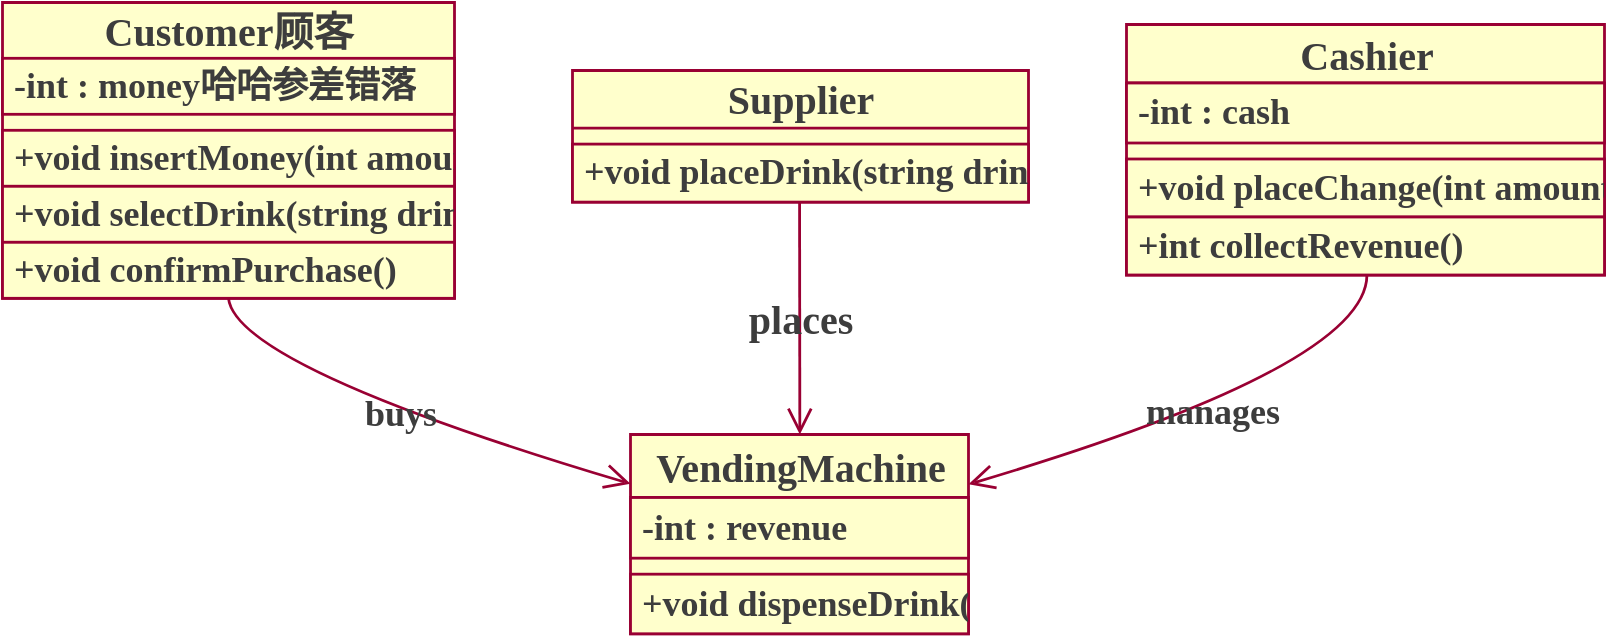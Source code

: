 <mxfile version="24.2.0" type="github">
  <diagram name="第 1 页" id="VYdLFaJAP4kFVj9BPcVq">
    <mxGraphModel dx="1123" dy="747" grid="0" gridSize="10" guides="1" tooltips="1" connect="1" arrows="1" fold="1" page="0" pageScale="1" pageWidth="827" pageHeight="1169" background="none" math="0" shadow="0">
      <root>
        <mxCell id="0" />
        <mxCell id="1" parent="0" />
        <mxCell id="P23xTzHWZnVeG8Gc9Mip-91" value="Customer顾客" style="swimlane;fontStyle=1;align=center;verticalAlign=middle;childLayout=stackLayout;horizontal=1;startSize=27.9;horizontalStack=0;resizeParent=1;resizeParentMax=0;resizeLast=0;collapsible=0;marginBottom=0;strokeColor=#990033;fillColor=#FFFFCC;swimlaneFillColor=#FFFFCC;textShadow=0;fontFamily=文泉驿点阵宋体16px;fontColor=#3D3D3D;fontSize=20;spacingRight=0;labelBorderColor=none;labelBackgroundColor=none;html=1;strokeWidth=1.4;container=0;" parent="1" vertex="1">
          <mxGeometry x="21" y="171" width="226" height="147.9" as="geometry" />
        </mxCell>
        <mxCell id="P23xTzHWZnVeG8Gc9Mip-97" value="Supplier" style="swimlane;fontStyle=1;align=center;verticalAlign=middle;childLayout=stackLayout;horizontal=1;startSize=28.8;horizontalStack=0;resizeParent=1;resizeParentMax=0;resizeLast=0;collapsible=0;marginBottom=0;strokeColor=#990033;fillColor=#FFFFCC;swimlaneFillColor=#FFFFCC;textShadow=0;fontFamily=文泉驿点阵宋体16px;fontSize=20;spacingRight=0;labelBorderColor=none;labelBackgroundColor=none;html=1;strokeWidth=1.4;fontColor=#3D3D3D;container=0;" parent="1" vertex="1">
          <mxGeometry x="306" y="205" width="228" height="65.8" as="geometry" />
        </mxCell>
        <mxCell id="P23xTzHWZnVeG8Gc9Mip-100" value="Cashier" style="swimlane;fontStyle=1;align=center;verticalAlign=middle;childLayout=stackLayout;horizontal=1;startSize=29.25;horizontalStack=0;resizeParent=1;resizeParentMax=0;resizeLast=0;collapsible=0;marginBottom=0;strokeColor=#990033;fillColor=#FFFFCC;swimlaneFillColor=#FFFFCC;textShadow=0;fontFamily=文泉驿点阵宋体16px;fontSize=20;spacingRight=0;labelBorderColor=none;labelBackgroundColor=none;html=1;strokeWidth=1.4;fontColor=#3D3D3D;container=0;" parent="1" vertex="1">
          <mxGeometry x="583" y="182" width="239" height="125.25" as="geometry" />
        </mxCell>
        <mxCell id="P23xTzHWZnVeG8Gc9Mip-105" value="VendingMachine" style="swimlane;fontStyle=1;align=center;verticalAlign=middle;childLayout=stackLayout;horizontal=1;startSize=31.5;horizontalStack=0;resizeParent=1;resizeParentMax=0;resizeLast=0;collapsible=0;marginBottom=0;strokeColor=#990033;fillColor=#FFFFCC;swimlaneFillColor=#FFFFCC;textShadow=0;fontFamily=文泉驿点阵宋体16px;fontSize=20;spacingRight=0;labelBorderColor=none;labelBackgroundColor=none;html=1;strokeWidth=1.4;fontColor=#3D3D3D;container=0;" parent="1" vertex="1">
          <mxGeometry x="335" y="387" width="169" height="99.64" as="geometry" />
        </mxCell>
        <mxCell id="P23xTzHWZnVeG8Gc9Mip-109" value="buys" style="curved=1;startArrow=none;endArrow=open;exitX=0.5;exitY=0.997;entryX=0.001;entryY=0.248;rounded=0;endFill=0;endSize=10;strokeColor=#990033;textShadow=0;fontFamily=文泉驿点阵宋体16px;verticalAlign=middle;spacingRight=0;labelBorderColor=none;labelBackgroundColor=none;html=1;fontSize=18;strokeWidth=1.4;fontStyle=1;fontColor=#3D3D3D;" parent="1" source="P23xTzHWZnVeG8Gc9Mip-91" target="P23xTzHWZnVeG8Gc9Mip-105" edge="1">
          <mxGeometry relative="1" as="geometry">
            <Array as="points">
              <mxPoint x="138" y="353" />
            </Array>
          </mxGeometry>
        </mxCell>
        <mxCell id="P23xTzHWZnVeG8Gc9Mip-110" value="places" style="curved=1;startArrow=none;endArrow=open;exitX=0.498;exitY=0.997;entryX=0.501;entryY=0;rounded=0;endFill=0;endSize=10;strokeColor=#990033;textShadow=0;fontFamily=文泉驿点阵宋体16px;verticalAlign=middle;spacingRight=0;labelBorderColor=none;labelBackgroundColor=none;html=1;fontSize=20;strokeWidth=1.4;fontStyle=1;fontColor=#3D3D3D;" parent="1" source="P23xTzHWZnVeG8Gc9Mip-97" target="P23xTzHWZnVeG8Gc9Mip-105" edge="1">
          <mxGeometry relative="1" as="geometry">
            <Array as="points" />
          </mxGeometry>
        </mxCell>
        <mxCell id="P23xTzHWZnVeG8Gc9Mip-111" value="manages" style="curved=1;startArrow=none;endArrow=open;exitX=0.503;exitY=1.002;entryX=1.0;entryY=0.25;rounded=0;endFill=0;endSize=10;strokeColor=#990033;textShadow=0;fontFamily=文泉驿点阵宋体16px;verticalAlign=middle;spacingRight=0;labelBorderColor=none;labelBackgroundColor=none;html=1;fontSize=18;strokeWidth=1.4;fontStyle=1;fontColor=#3D3D3D;" parent="1" source="P23xTzHWZnVeG8Gc9Mip-100" target="P23xTzHWZnVeG8Gc9Mip-105" edge="1">
          <mxGeometry relative="1" as="geometry">
            <Array as="points">
              <mxPoint x="703" y="353" />
            </Array>
          </mxGeometry>
        </mxCell>
        <mxCell id="P23xTzHWZnVeG8Gc9Mip-92" value="-int : money哈哈参差错落" style="text;strokeColor=#990033;fillColor=#FFFFCC;align=left;verticalAlign=middle;spacingLeft=4;spacingRight=0;overflow=hidden;rotatable=0;points=[[0,0.5],[1,0.5]];portConstraint=eastwest;textShadow=0;fontFamily=文泉驿点阵宋体16px;labelBorderColor=none;labelBackgroundColor=none;html=1;fontSize=18;strokeWidth=1.4;horizontal=1;fontStyle=1;fontColor=#3D3D3D;container=0;" parent="1" vertex="1">
          <mxGeometry x="21" y="198.9" width="226" height="28" as="geometry" />
        </mxCell>
        <mxCell id="P23xTzHWZnVeG8Gc9Mip-93" value="" style="line;strokeWidth=1.4;fillColor=#FFFFCC;align=left;verticalAlign=middle;spacingTop=-1;spacingLeft=3;spacingRight=0;rotatable=0;labelPosition=right;points=[];portConstraint=eastwest;strokeColor=none;textShadow=0;fontFamily=文泉驿点阵宋体16px;labelBorderColor=none;labelBackgroundColor=none;html=1;fontSize=18;fontStyle=1;fontColor=#3D3D3D;container=0;" parent="1" vertex="1">
          <mxGeometry x="21" y="226.9" width="226" height="8" as="geometry" />
        </mxCell>
        <mxCell id="P23xTzHWZnVeG8Gc9Mip-94" value="+void insertMoney(int amount)" style="text;strokeColor=#990033;fillColor=#FFFFCC;align=left;verticalAlign=middle;spacingLeft=4;spacingRight=0;overflow=hidden;rotatable=0;points=[[0,0.5],[1,0.5]];portConstraint=eastwest;swimlaneFillColor=#FFFFCC;textShadow=0;fontFamily=文泉驿点阵宋体16px;labelBorderColor=none;labelBackgroundColor=none;html=1;fontSize=18;strokeWidth=1.4;fontStyle=1;fontColor=#3D3D3D;container=0;" parent="1" vertex="1">
          <mxGeometry x="21" y="234.9" width="226" height="28" as="geometry" />
        </mxCell>
        <mxCell id="P23xTzHWZnVeG8Gc9Mip-95" value="+void selectDrink(string drink)" style="text;strokeColor=#990033;fillColor=#FFFFCC;align=left;verticalAlign=middle;spacingLeft=4;spacingRight=0;overflow=hidden;rotatable=0;points=[[0,0.5],[1,0.5]];portConstraint=eastwest;swimlaneFillColor=#FFFFCC;textShadow=0;fontFamily=文泉驿点阵宋体16px;labelBorderColor=none;labelBackgroundColor=none;html=1;fontSize=18;strokeWidth=1.4;fontStyle=1;fontColor=#3D3D3D;container=0;" parent="1" vertex="1">
          <mxGeometry x="21" y="262.9" width="226" height="28" as="geometry" />
        </mxCell>
        <mxCell id="P23xTzHWZnVeG8Gc9Mip-96" value="+void confirmPurchase()" style="text;strokeColor=#990033;fillColor=#FFFFCC;align=left;verticalAlign=middle;spacingLeft=4;spacingRight=0;overflow=hidden;rotatable=0;points=[[0,0.5],[1,0.5]];portConstraint=eastwest;swimlaneFillColor=#FFFFCC;textShadow=0;fontFamily=文泉驿点阵宋体16px;labelBorderColor=none;labelBackgroundColor=none;html=1;fontSize=18;strokeWidth=1.4;fontStyle=1;fontColor=#3D3D3D;container=0;" parent="1" vertex="1">
          <mxGeometry x="21" y="290.9" width="226" height="28" as="geometry" />
        </mxCell>
        <mxCell id="P23xTzHWZnVeG8Gc9Mip-98" value="" style="line;strokeWidth=1.4;fillColor=#FFFFCC;align=left;verticalAlign=middle;spacingTop=-1;spacingLeft=3;spacingRight=0;rotatable=0;labelPosition=right;points=[];portConstraint=eastwest;strokeColor=none;swimlaneFillColor=#FFFFCC;textShadow=0;fontFamily=文泉驿点阵宋体16px;labelBorderColor=none;labelBackgroundColor=none;html=1;fontSize=18;fontStyle=1;fontColor=#3D3D3D;container=0;" parent="1" vertex="1">
          <mxGeometry x="306" y="233.8" width="228" height="8" as="geometry" />
        </mxCell>
        <mxCell id="P23xTzHWZnVeG8Gc9Mip-99" value="+void placeDrink(string drink)" style="text;strokeColor=#990033;fillColor=#FFFFCC;align=left;verticalAlign=middle;spacingLeft=4;spacingRight=0;overflow=hidden;rotatable=0;points=[[0,0.5],[1,0.5]];portConstraint=eastwest;swimlaneFillColor=#FFFFCC;textShadow=0;fontFamily=文泉驿点阵宋体16px;labelBorderColor=none;labelBackgroundColor=none;html=1;fontSize=18;strokeWidth=1.4;fontStyle=1;fontColor=#3D3D3D;container=0;" parent="1" vertex="1">
          <mxGeometry x="306" y="241.8" width="228" height="29" as="geometry" />
        </mxCell>
        <mxCell id="P23xTzHWZnVeG8Gc9Mip-112" value="" style="edgeStyle=orthogonalEdgeStyle;rounded=0;orthogonalLoop=1;jettySize=auto;exitX=1;exitY=0.5;exitDx=0;exitDy=0;entryX=1.001;entryY=0.544;entryDx=0;entryDy=0;entryPerimeter=0;spacingRight=0;labelBorderColor=none;labelBackgroundColor=none;fontFamily=文泉驿点阵宋体16px;html=1;fontSize=18;strokeWidth=1.4;fontStyle=1;fontColor=#3D3D3D;" parent="1" source="P23xTzHWZnVeG8Gc9Mip-97" target="P23xTzHWZnVeG8Gc9Mip-98" edge="1">
          <mxGeometry relative="1" as="geometry" />
        </mxCell>
        <mxCell id="P23xTzHWZnVeG8Gc9Mip-101" value="-int : cash" style="text;strokeColor=#990033;fillColor=#FFFFCC;align=left;verticalAlign=middle;spacingLeft=4;spacingRight=0;overflow=hidden;rotatable=1;points=[[0,0.5],[1,0.5]];portConstraint=eastwest;swimlaneFillColor=#FFFFCC;textShadow=0;fontFamily=文泉驿点阵宋体16px;labelBorderColor=none;labelBackgroundColor=none;html=1;fontSize=18;strokeWidth=1.4;fontStyle=1;fontColor=#3D3D3D;movable=1;resizable=1;deletable=1;editable=1;locked=0;connectable=1;container=0;" parent="1" vertex="1">
          <mxGeometry x="583" y="211.25" width="239" height="30" as="geometry" />
        </mxCell>
        <mxCell id="P23xTzHWZnVeG8Gc9Mip-102" value="" style="line;strokeWidth=1.4;fillColor=#FFFFCC;align=left;verticalAlign=middle;spacingTop=-1;spacingLeft=3;spacingRight=0;rotatable=0;labelPosition=right;points=[];portConstraint=eastwest;strokeColor=none;swimlaneFillColor=#FFFFCC;textShadow=0;fontFamily=文泉驿点阵宋体16px;labelBorderColor=none;labelBackgroundColor=none;html=1;fontSize=18;fontStyle=1;fontColor=#3D3D3D;container=0;" parent="1" vertex="1">
          <mxGeometry x="583" y="241.25" width="239" height="8" as="geometry" />
        </mxCell>
        <mxCell id="P23xTzHWZnVeG8Gc9Mip-103" value="+void placeChange(int amount)" style="text;strokeColor=#990033;fillColor=#FFFFCC;align=left;verticalAlign=middle;spacingLeft=4;spacingRight=0;overflow=hidden;rotatable=0;points=[[0,0.5],[1,0.5]];portConstraint=eastwest;swimlaneFillColor=#FFFFCC;textShadow=0;fontFamily=文泉驿点阵宋体16px;labelBorderColor=none;labelBackgroundColor=none;html=1;fontSize=18;strokeWidth=1.4;fontStyle=1;fontColor=#3D3D3D;container=0;" parent="1" vertex="1">
          <mxGeometry x="583" y="249.25" width="239" height="29" as="geometry" />
        </mxCell>
        <mxCell id="P23xTzHWZnVeG8Gc9Mip-104" value="+int collectRevenue()" style="text;strokeColor=#990033;fillColor=#FFFFCC;align=left;verticalAlign=middle;spacingLeft=4;spacingRight=0;overflow=hidden;rotatable=0;points=[[0,0.5],[1,0.5]];portConstraint=eastwest;swimlaneFillColor=#FFFFCC;textShadow=0;fontFamily=文泉驿点阵宋体16px;labelBorderColor=none;labelBackgroundColor=none;html=1;fontSize=18;strokeWidth=1.4;fontStyle=1;fontColor=#3D3D3D;container=0;" parent="1" vertex="1">
          <mxGeometry x="583" y="278.25" width="239" height="29" as="geometry" />
        </mxCell>
        <mxCell id="P23xTzHWZnVeG8Gc9Mip-106" value="-int : revenue" style="text;strokeColor=#990033;fillColor=#FFFFCC;align=left;verticalAlign=middle;spacingLeft=4;spacingRight=0;overflow=hidden;rotatable=0;points=[[0,0.5],[1,0.5]];portConstraint=eastwest;swimlaneFillColor=#FFFFCC;labelBackgroundColor=none;textShadow=0;fontFamily=文泉驿点阵宋体16px;aspect=fixed;labelBorderColor=none;html=1;fontSize=18;strokeWidth=1.4;fontStyle=1;fontColor=#3D3D3D;container=0;" parent="1" vertex="1">
          <mxGeometry x="335" y="418.5" width="169" height="30.34" as="geometry" />
        </mxCell>
        <mxCell id="P23xTzHWZnVeG8Gc9Mip-107" value="" style="line;strokeWidth=1.4;fillColor=#FFFFCC;align=left;verticalAlign=middle;spacingTop=-1;spacingLeft=3;spacingRight=0;rotatable=0;labelPosition=right;points=[];portConstraint=eastwest;strokeColor=none;swimlaneFillColor=#FFFFCC;textShadow=0;fontFamily=文泉驿点阵宋体16px;labelBorderColor=none;labelBackgroundColor=none;html=1;fontSize=18;fontStyle=1;fontColor=#3D3D3D;container=0;" parent="1" vertex="1">
          <mxGeometry x="335" y="448.84" width="169" height="8" as="geometry" />
        </mxCell>
        <mxCell id="P23xTzHWZnVeG8Gc9Mip-108" value="+void dispenseDrink()" style="text;strokeColor=#990033;fillColor=#FFFFCC;align=left;verticalAlign=middle;spacingLeft=4;spacingRight=0;overflow=hidden;rotatable=0;points=[[0,0.5],[1,0.5]];portConstraint=eastwest;swimlaneFillColor=#FFFFCC;textShadow=0;fontFamily=文泉驿点阵宋体16px;aspect=fixed;labelBorderColor=none;labelBackgroundColor=none;html=1;fontSize=18;strokeWidth=1.4;fontStyle=1;fontColor=#3D3D3D;container=0;" parent="1" vertex="1">
          <mxGeometry x="335" y="456.84" width="169" height="29.8" as="geometry" />
        </mxCell>
      </root>
    </mxGraphModel>
  </diagram>
</mxfile>
